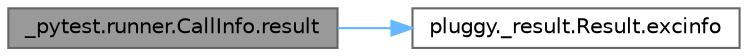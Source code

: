 digraph "_pytest.runner.CallInfo.result"
{
 // LATEX_PDF_SIZE
  bgcolor="transparent";
  edge [fontname=Helvetica,fontsize=10,labelfontname=Helvetica,labelfontsize=10];
  node [fontname=Helvetica,fontsize=10,shape=box,height=0.2,width=0.4];
  rankdir="LR";
  Node1 [id="Node000001",label="_pytest.runner.CallInfo.result",height=0.2,width=0.4,color="gray40", fillcolor="grey60", style="filled", fontcolor="black",tooltip=" "];
  Node1 -> Node2 [id="edge1_Node000001_Node000002",color="steelblue1",style="solid",tooltip=" "];
  Node2 [id="Node000002",label="pluggy._result.Result.excinfo",height=0.2,width=0.4,color="grey40", fillcolor="white", style="filled",URL="$classpluggy_1_1__result_1_1_result.html#a4a9bc7675f26361cf91cfe48c3baf73d",tooltip=" "];
}
